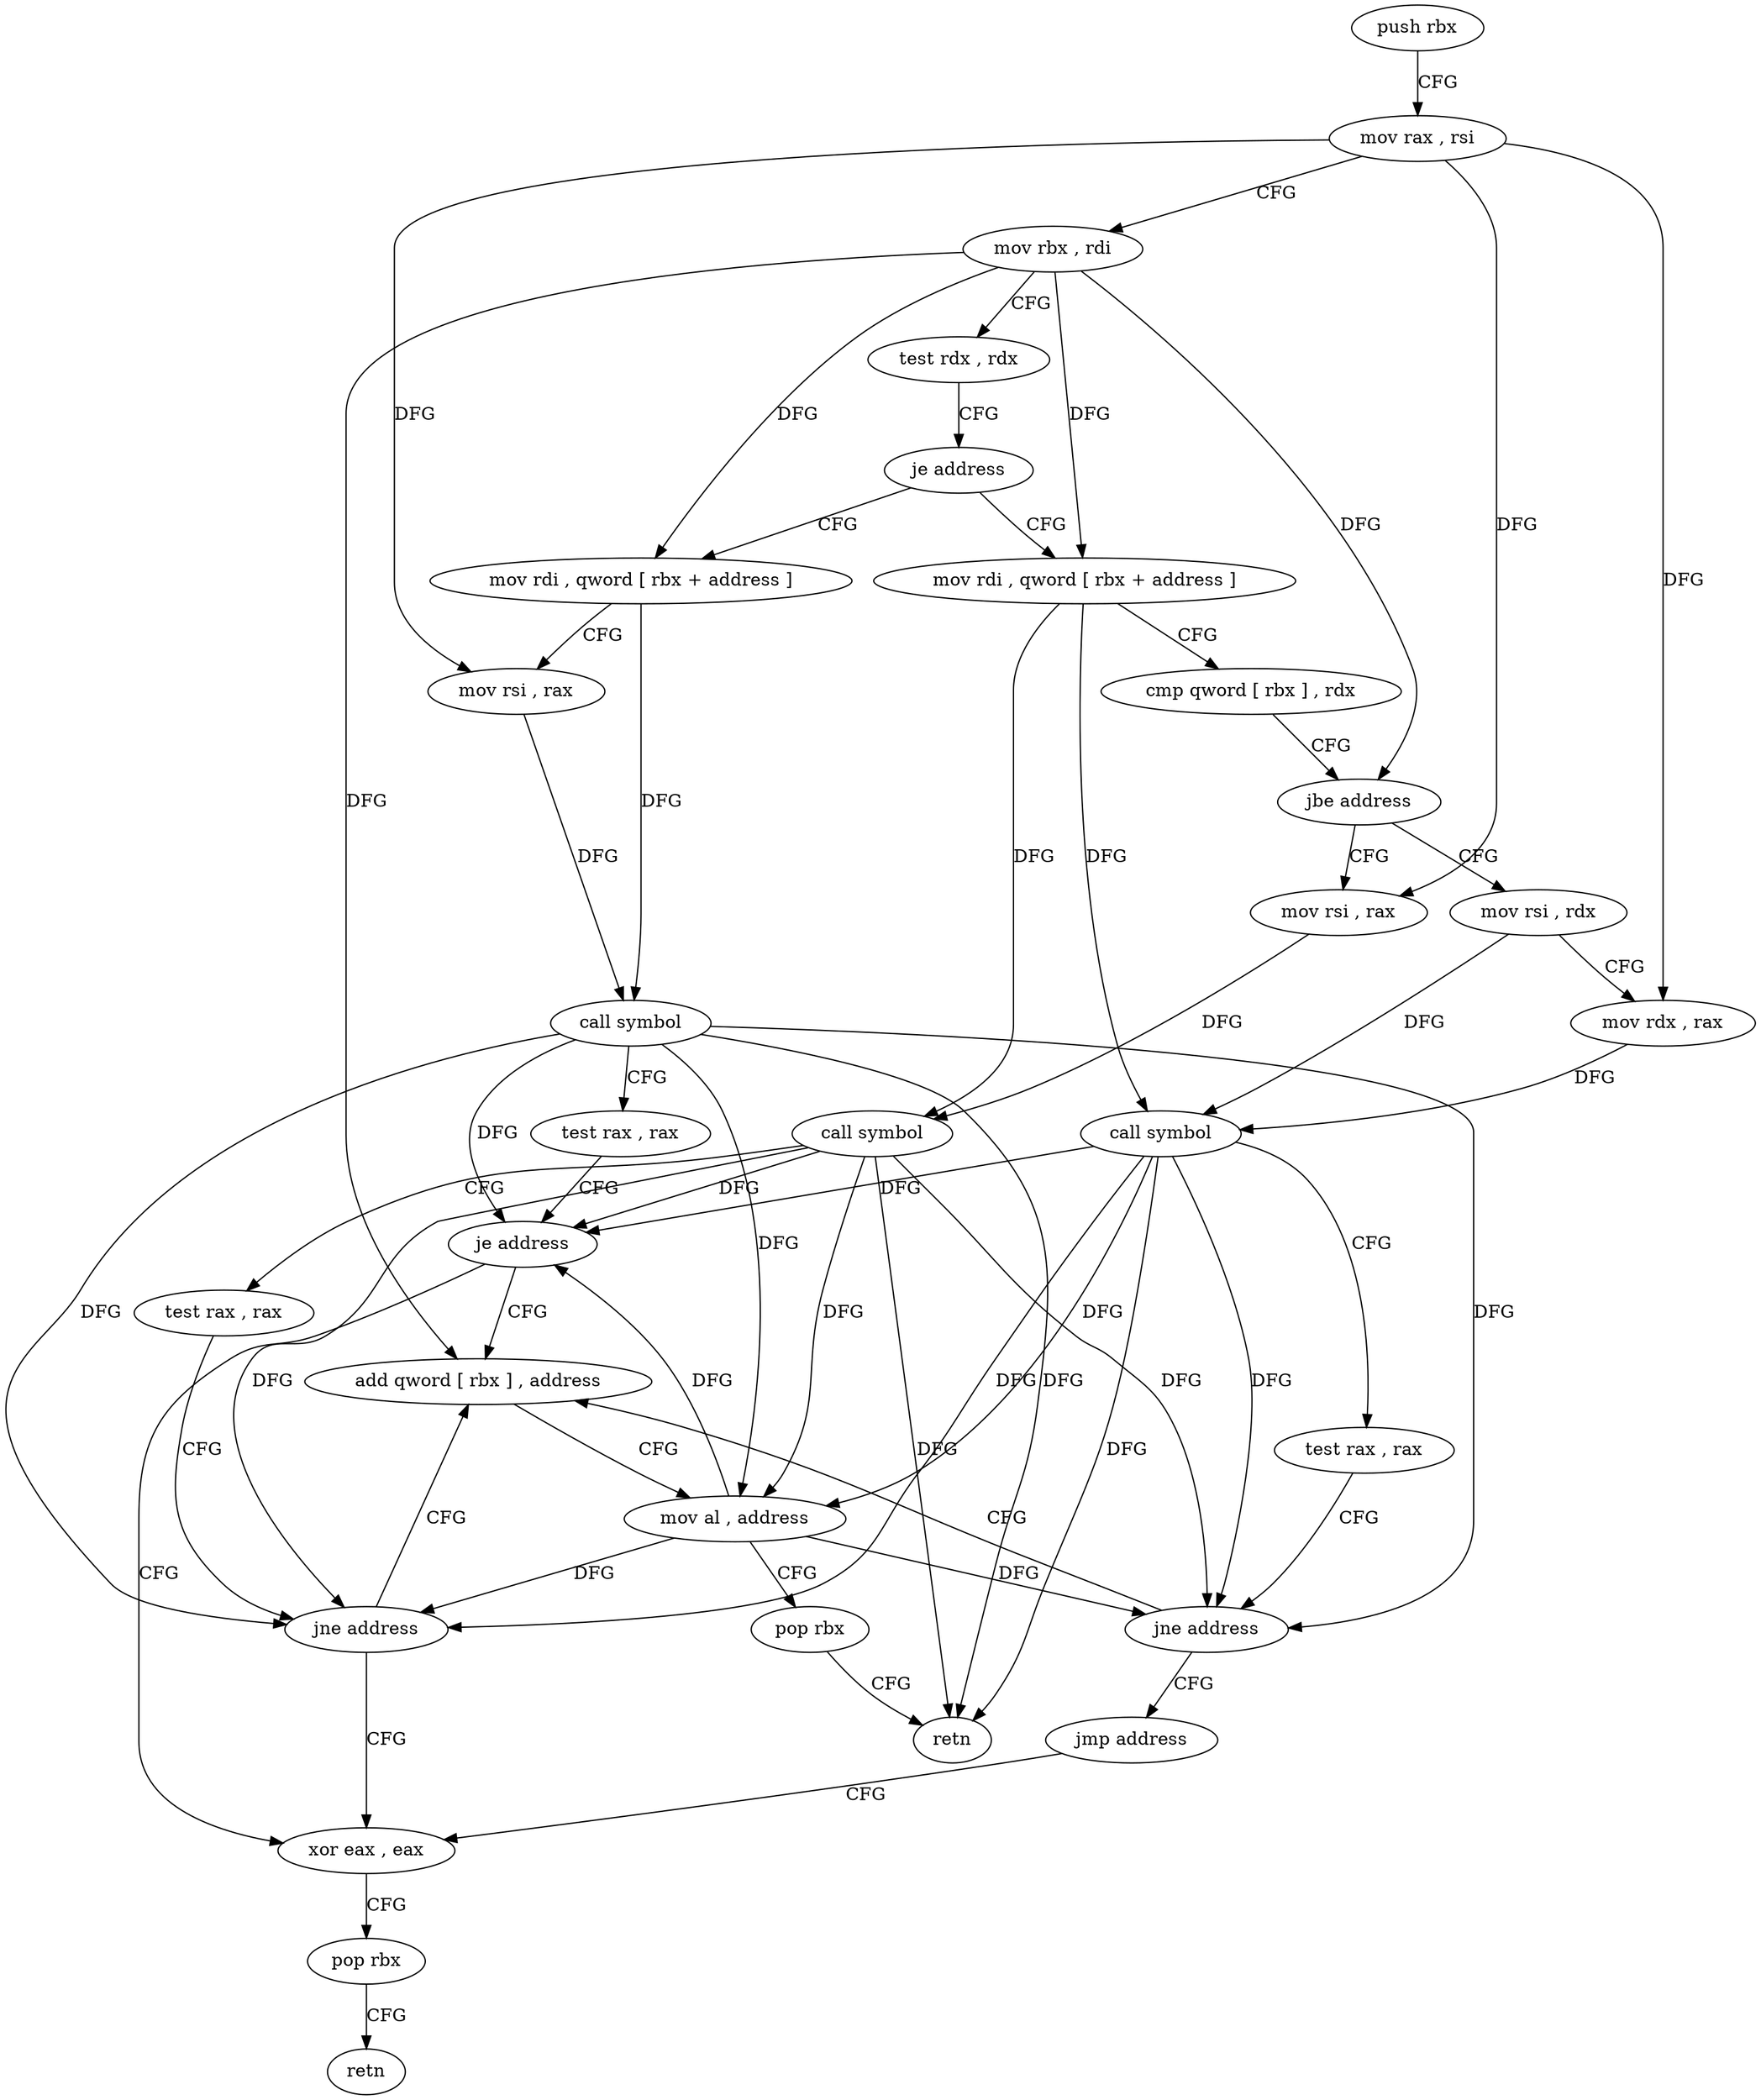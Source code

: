digraph "func" {
"92576" [label = "push rbx" ]
"92577" [label = "mov rax , rsi" ]
"92580" [label = "mov rbx , rdi" ]
"92583" [label = "test rdx , rdx" ]
"92586" [label = "je address" ]
"92615" [label = "mov rdi , qword [ rbx + address ]" ]
"92588" [label = "mov rdi , qword [ rbx + address ]" ]
"92619" [label = "mov rsi , rax" ]
"92622" [label = "call symbol" ]
"92627" [label = "test rax , rax" ]
"92630" [label = "je address" ]
"92653" [label = "xor eax , eax" ]
"92632" [label = "add qword [ rbx ] , address" ]
"92592" [label = "cmp qword [ rbx ] , rdx" ]
"92595" [label = "jbe address" ]
"92640" [label = "mov rsi , rax" ]
"92597" [label = "mov rsi , rdx" ]
"92655" [label = "pop rbx" ]
"92656" [label = "retn" ]
"92636" [label = "mov al , address" ]
"92638" [label = "pop rbx" ]
"92639" [label = "retn" ]
"92643" [label = "call symbol" ]
"92648" [label = "test rax , rax" ]
"92651" [label = "jne address" ]
"92600" [label = "mov rdx , rax" ]
"92603" [label = "call symbol" ]
"92608" [label = "test rax , rax" ]
"92611" [label = "jne address" ]
"92613" [label = "jmp address" ]
"92576" -> "92577" [ label = "CFG" ]
"92577" -> "92580" [ label = "CFG" ]
"92577" -> "92619" [ label = "DFG" ]
"92577" -> "92640" [ label = "DFG" ]
"92577" -> "92600" [ label = "DFG" ]
"92580" -> "92583" [ label = "CFG" ]
"92580" -> "92615" [ label = "DFG" ]
"92580" -> "92588" [ label = "DFG" ]
"92580" -> "92595" [ label = "DFG" ]
"92580" -> "92632" [ label = "DFG" ]
"92583" -> "92586" [ label = "CFG" ]
"92586" -> "92615" [ label = "CFG" ]
"92586" -> "92588" [ label = "CFG" ]
"92615" -> "92619" [ label = "CFG" ]
"92615" -> "92622" [ label = "DFG" ]
"92588" -> "92592" [ label = "CFG" ]
"92588" -> "92643" [ label = "DFG" ]
"92588" -> "92603" [ label = "DFG" ]
"92619" -> "92622" [ label = "DFG" ]
"92622" -> "92627" [ label = "CFG" ]
"92622" -> "92630" [ label = "DFG" ]
"92622" -> "92636" [ label = "DFG" ]
"92622" -> "92639" [ label = "DFG" ]
"92622" -> "92651" [ label = "DFG" ]
"92622" -> "92611" [ label = "DFG" ]
"92627" -> "92630" [ label = "CFG" ]
"92630" -> "92653" [ label = "CFG" ]
"92630" -> "92632" [ label = "CFG" ]
"92653" -> "92655" [ label = "CFG" ]
"92632" -> "92636" [ label = "CFG" ]
"92592" -> "92595" [ label = "CFG" ]
"92595" -> "92640" [ label = "CFG" ]
"92595" -> "92597" [ label = "CFG" ]
"92640" -> "92643" [ label = "DFG" ]
"92597" -> "92600" [ label = "CFG" ]
"92597" -> "92603" [ label = "DFG" ]
"92655" -> "92656" [ label = "CFG" ]
"92636" -> "92638" [ label = "CFG" ]
"92636" -> "92630" [ label = "DFG" ]
"92636" -> "92651" [ label = "DFG" ]
"92636" -> "92611" [ label = "DFG" ]
"92638" -> "92639" [ label = "CFG" ]
"92643" -> "92648" [ label = "CFG" ]
"92643" -> "92630" [ label = "DFG" ]
"92643" -> "92636" [ label = "DFG" ]
"92643" -> "92639" [ label = "DFG" ]
"92643" -> "92651" [ label = "DFG" ]
"92643" -> "92611" [ label = "DFG" ]
"92648" -> "92651" [ label = "CFG" ]
"92651" -> "92632" [ label = "CFG" ]
"92651" -> "92653" [ label = "CFG" ]
"92600" -> "92603" [ label = "DFG" ]
"92603" -> "92608" [ label = "CFG" ]
"92603" -> "92630" [ label = "DFG" ]
"92603" -> "92636" [ label = "DFG" ]
"92603" -> "92651" [ label = "DFG" ]
"92603" -> "92639" [ label = "DFG" ]
"92603" -> "92611" [ label = "DFG" ]
"92608" -> "92611" [ label = "CFG" ]
"92611" -> "92632" [ label = "CFG" ]
"92611" -> "92613" [ label = "CFG" ]
"92613" -> "92653" [ label = "CFG" ]
}
